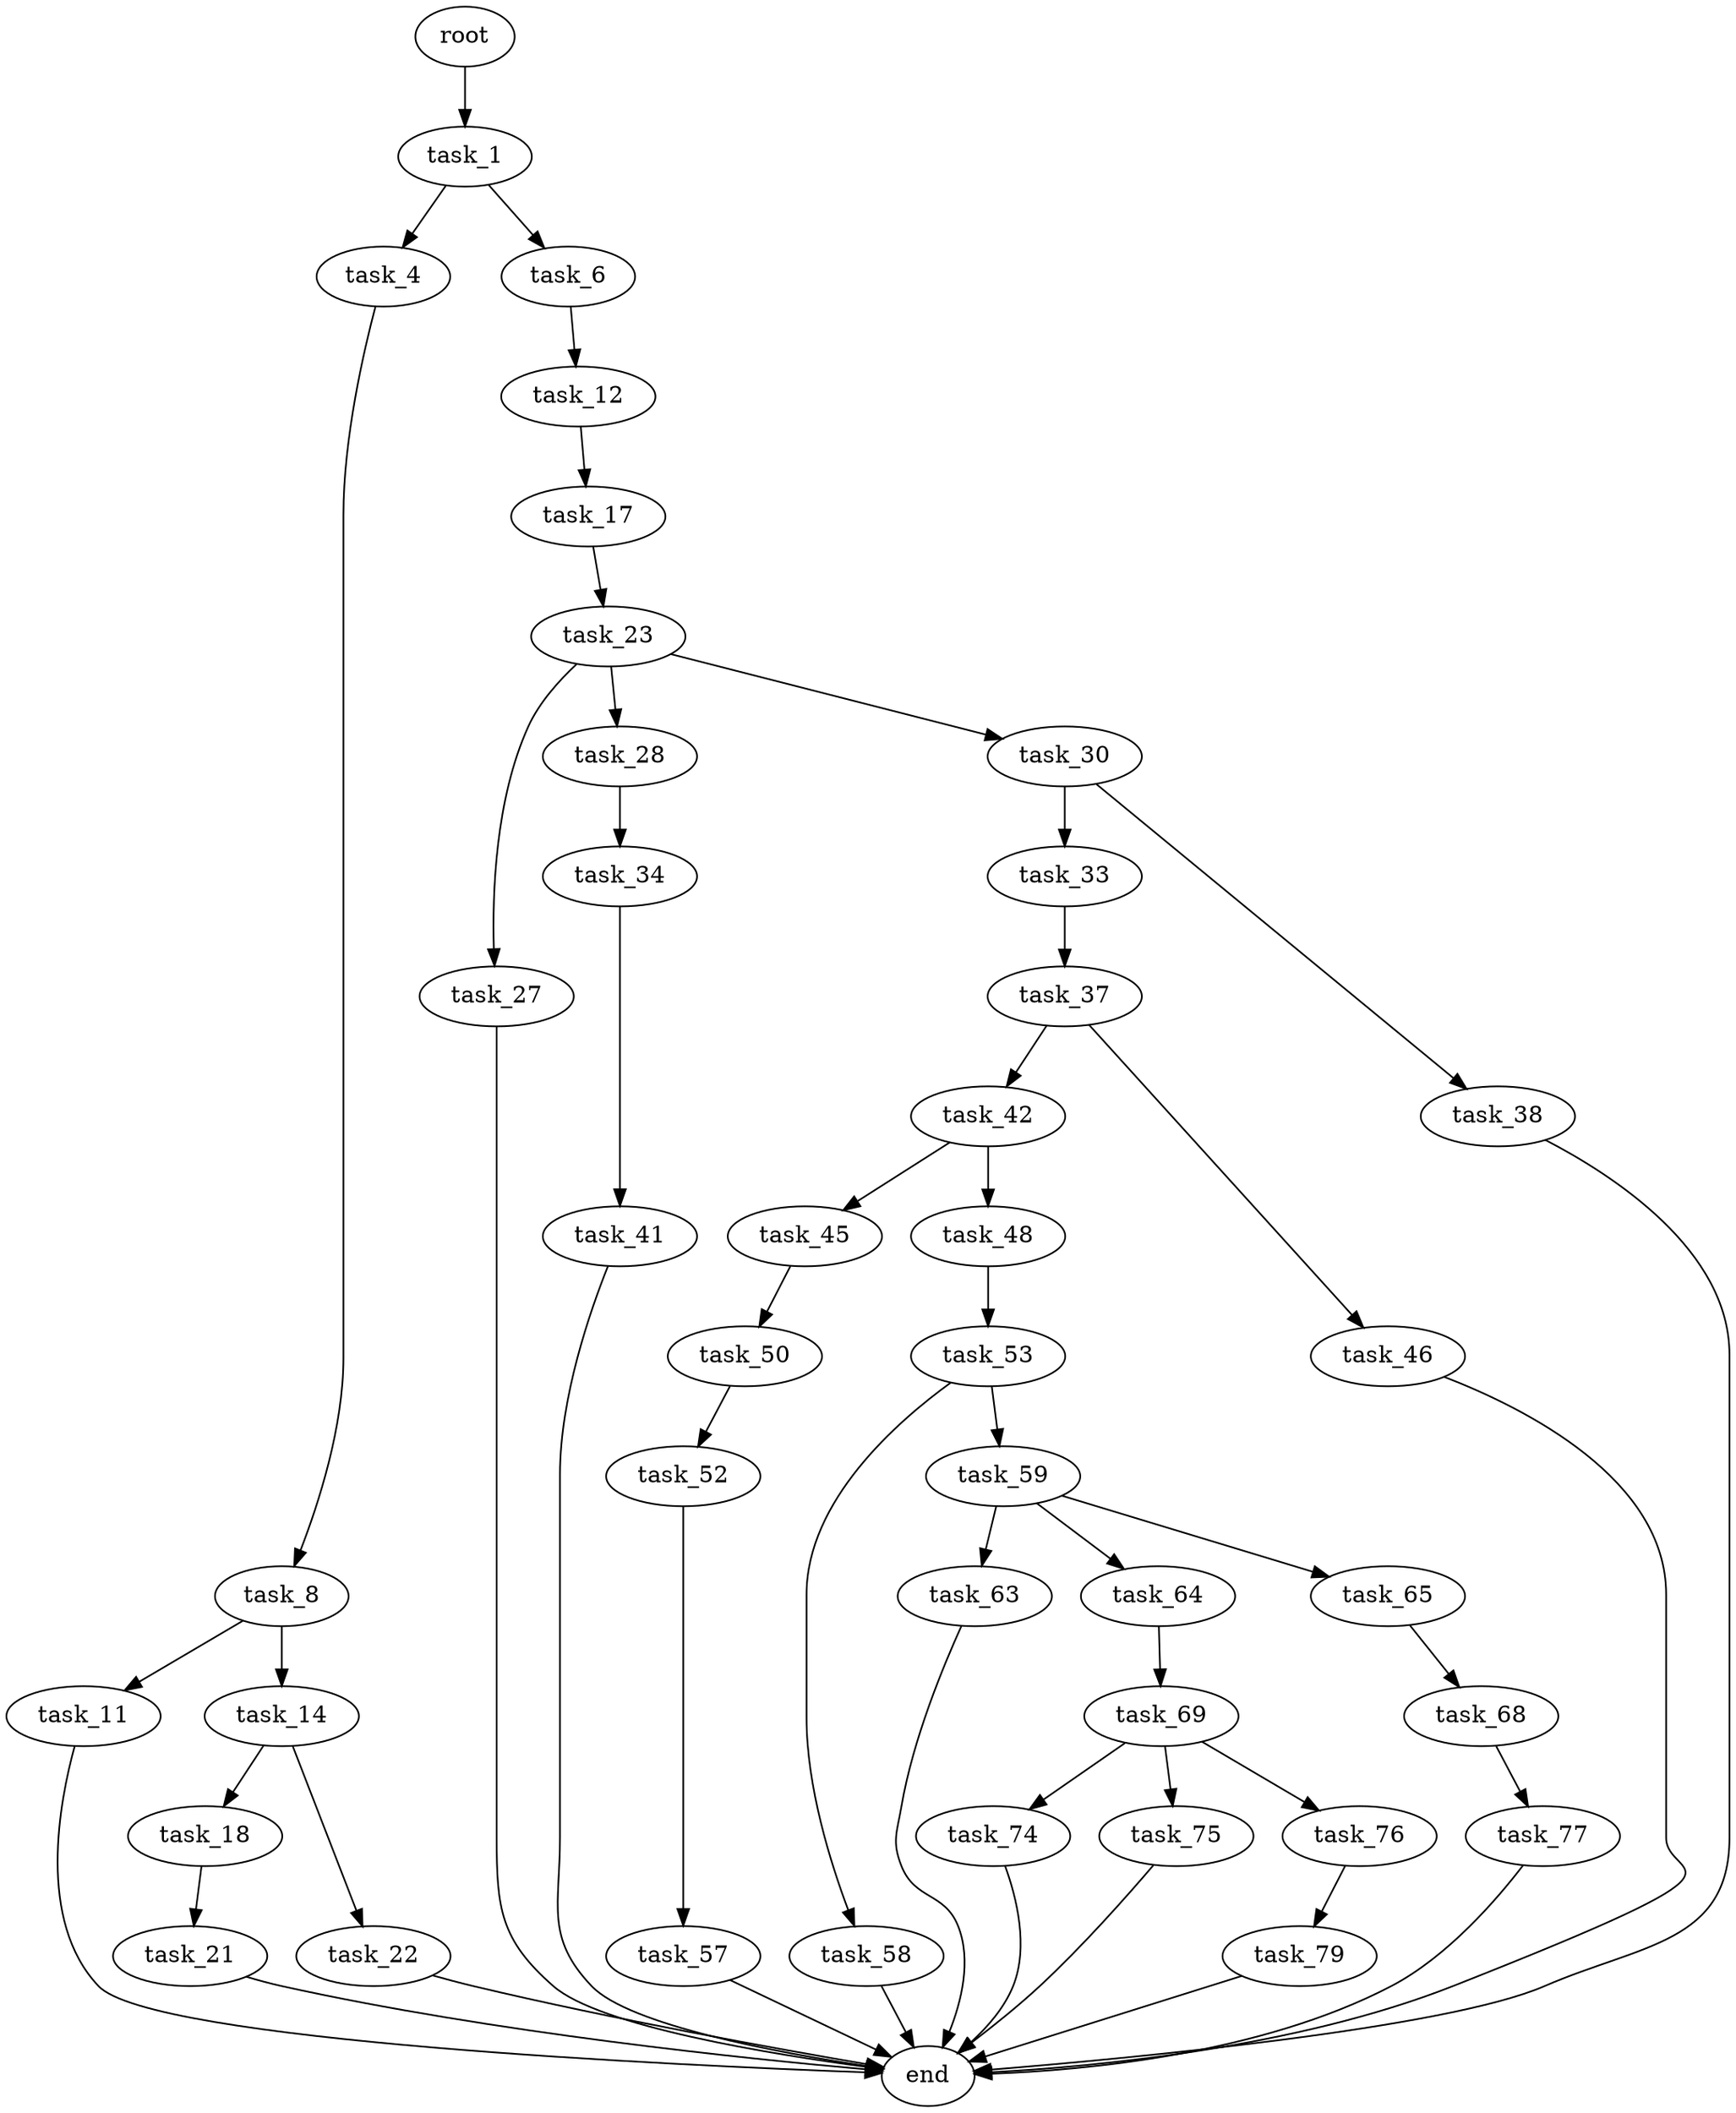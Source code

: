 digraph G {
  root [size="0.000000"];
  task_1 [size="23525600728.000000"];
  task_4 [size="14783702791.000000"];
  task_6 [size="240517729395.000000"];
  task_8 [size="28672267822.000000"];
  task_12 [size="46769041190.000000"];
  task_11 [size="11958127284.000000"];
  task_14 [size="4027009680.000000"];
  end [size="0.000000"];
  task_17 [size="39267366072.000000"];
  task_18 [size="134217728000.000000"];
  task_22 [size="113164487176.000000"];
  task_23 [size="22795244451.000000"];
  task_21 [size="1840401386.000000"];
  task_27 [size="368293445632.000000"];
  task_28 [size="11256183872.000000"];
  task_30 [size="2604747744.000000"];
  task_34 [size="2959528468.000000"];
  task_33 [size="132322276320.000000"];
  task_38 [size="31380039380.000000"];
  task_37 [size="28991029248.000000"];
  task_41 [size="1073741824000.000000"];
  task_42 [size="1221469243891.000000"];
  task_46 [size="368293445632.000000"];
  task_45 [size="275776091970.000000"];
  task_48 [size="2852620319.000000"];
  task_50 [size="11354501162.000000"];
  task_53 [size="13486142528.000000"];
  task_52 [size="10822058842.000000"];
  task_57 [size="1701119348.000000"];
  task_58 [size="979078928079.000000"];
  task_59 [size="134217728000.000000"];
  task_63 [size="419598345613.000000"];
  task_64 [size="368293445632.000000"];
  task_65 [size="412238108427.000000"];
  task_69 [size="1073741824000.000000"];
  task_68 [size="782757789696.000000"];
  task_77 [size="734932120585.000000"];
  task_74 [size="1273701256.000000"];
  task_75 [size="14096476676.000000"];
  task_76 [size="13134887047.000000"];
  task_79 [size="368293445632.000000"];

  root -> task_1 [size="1.000000"];
  task_1 -> task_4 [size="75497472.000000"];
  task_1 -> task_6 [size="75497472.000000"];
  task_4 -> task_8 [size="838860800.000000"];
  task_6 -> task_12 [size="209715200.000000"];
  task_8 -> task_11 [size="838860800.000000"];
  task_8 -> task_14 [size="838860800.000000"];
  task_12 -> task_17 [size="33554432.000000"];
  task_11 -> end [size="1.000000"];
  task_14 -> task_18 [size="209715200.000000"];
  task_14 -> task_22 [size="209715200.000000"];
  task_17 -> task_23 [size="679477248.000000"];
  task_18 -> task_21 [size="209715200.000000"];
  task_22 -> end [size="1.000000"];
  task_23 -> task_27 [size="411041792.000000"];
  task_23 -> task_28 [size="411041792.000000"];
  task_23 -> task_30 [size="411041792.000000"];
  task_21 -> end [size="1.000000"];
  task_27 -> end [size="1.000000"];
  task_28 -> task_34 [size="209715200.000000"];
  task_30 -> task_33 [size="75497472.000000"];
  task_30 -> task_38 [size="75497472.000000"];
  task_34 -> task_41 [size="134217728.000000"];
  task_33 -> task_37 [size="134217728.000000"];
  task_38 -> end [size="1.000000"];
  task_37 -> task_42 [size="75497472.000000"];
  task_37 -> task_46 [size="75497472.000000"];
  task_41 -> end [size="1.000000"];
  task_42 -> task_45 [size="838860800.000000"];
  task_42 -> task_48 [size="838860800.000000"];
  task_46 -> end [size="1.000000"];
  task_45 -> task_50 [size="301989888.000000"];
  task_48 -> task_53 [size="75497472.000000"];
  task_50 -> task_52 [size="536870912.000000"];
  task_53 -> task_58 [size="301989888.000000"];
  task_53 -> task_59 [size="301989888.000000"];
  task_52 -> task_57 [size="301989888.000000"];
  task_57 -> end [size="1.000000"];
  task_58 -> end [size="1.000000"];
  task_59 -> task_63 [size="209715200.000000"];
  task_59 -> task_64 [size="209715200.000000"];
  task_59 -> task_65 [size="209715200.000000"];
  task_63 -> end [size="1.000000"];
  task_64 -> task_69 [size="411041792.000000"];
  task_65 -> task_68 [size="679477248.000000"];
  task_69 -> task_74 [size="838860800.000000"];
  task_69 -> task_75 [size="838860800.000000"];
  task_69 -> task_76 [size="838860800.000000"];
  task_68 -> task_77 [size="679477248.000000"];
  task_77 -> end [size="1.000000"];
  task_74 -> end [size="1.000000"];
  task_75 -> end [size="1.000000"];
  task_76 -> task_79 [size="838860800.000000"];
  task_79 -> end [size="1.000000"];
}
